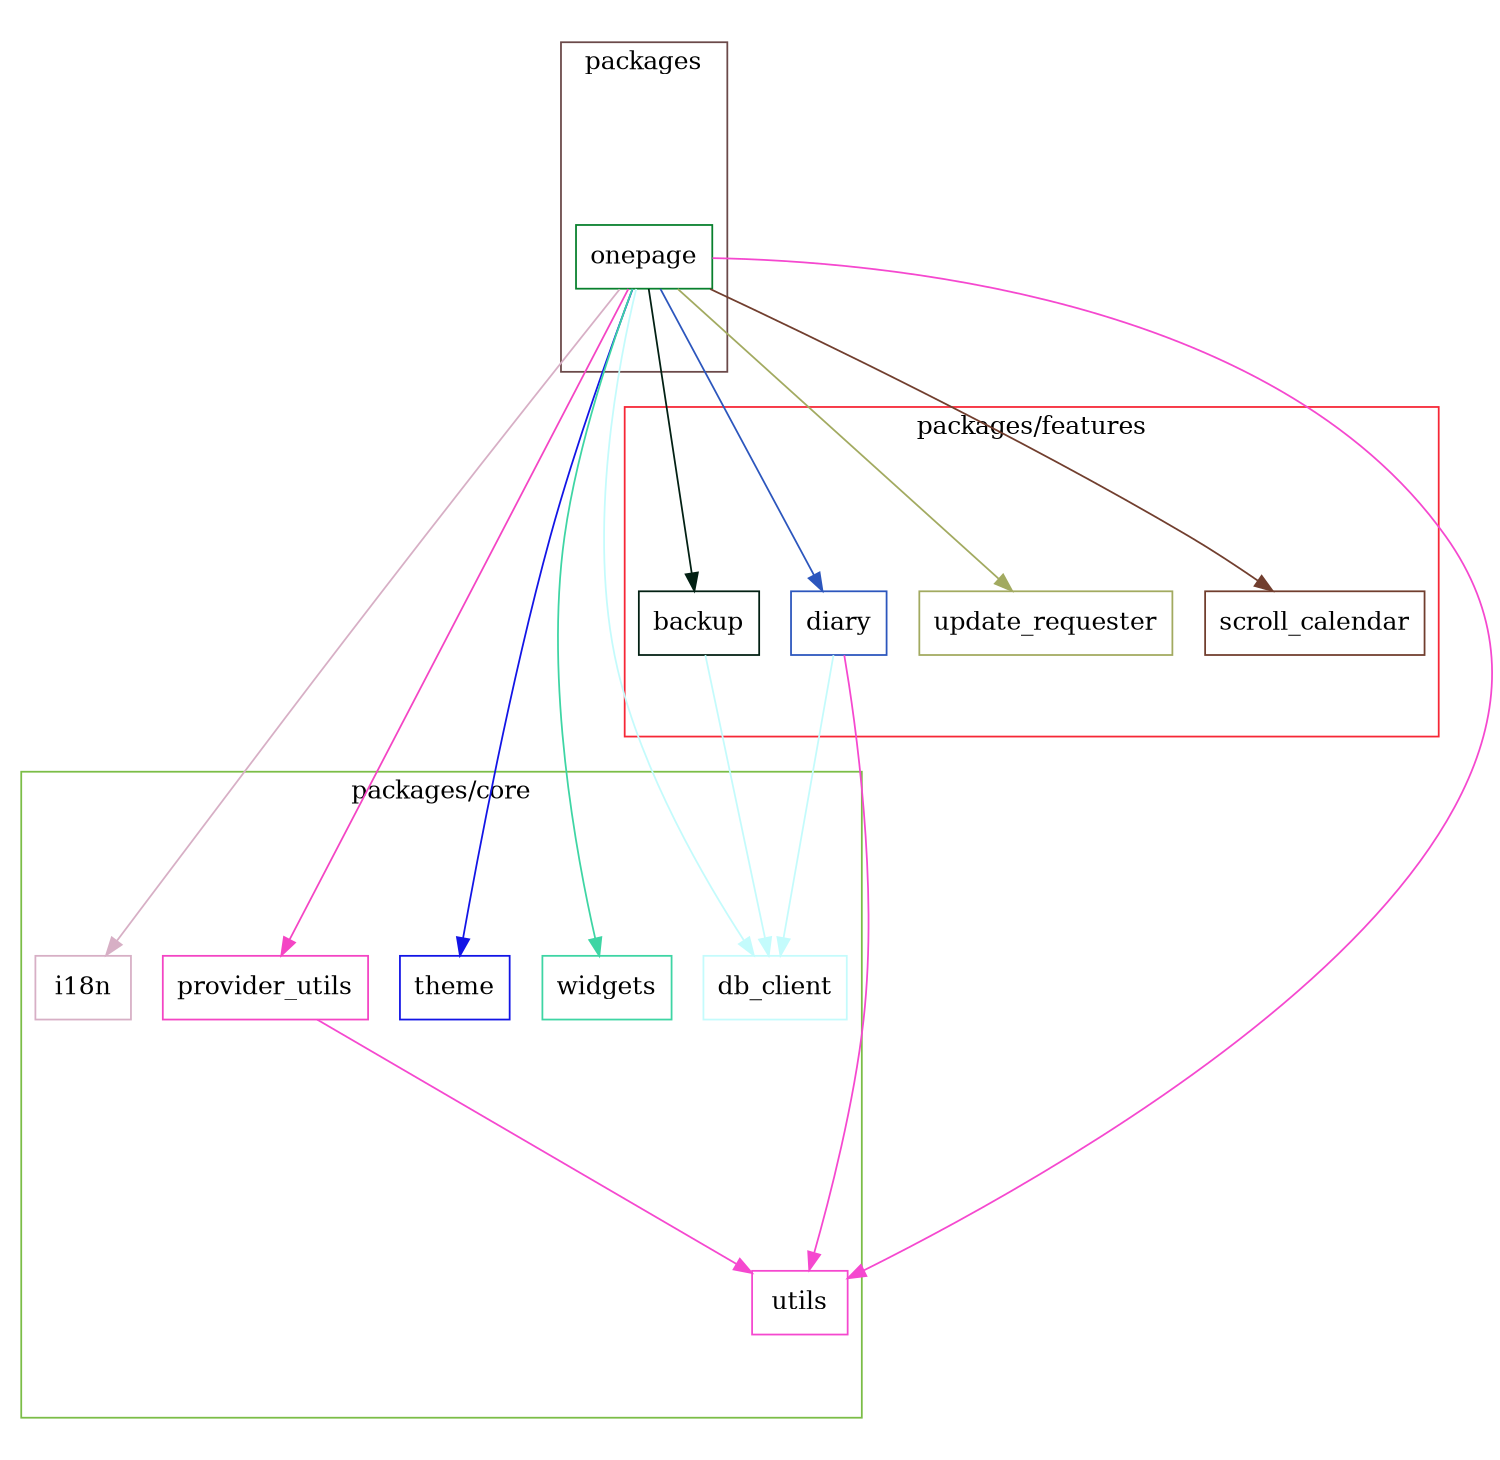digraph packages {
  size="10"; ratio=fill;
  backup [shape="box"; color="#022013"];
  db_client [shape="box"; color="#c4fbfc"];
  diary [shape="box"; color="#2c56bd"];
  i18n [shape="box"; color="#d7afc5"];
  onepage [shape="box"; color="#08802d"];
  provider_utils [shape="box"; color="#f445c4"];
  scroll_calendar [shape="box"; color="#713e2e"];
  theme [shape="box"; color="#1214e6"];
  update_requester [shape="box"; color="#a2aa60"];
  utils [shape="box"; color="#f548cf"];
  widgets [shape="box"; color="#3ed5a4"];
  backup -> db_client [style="filled"; color="#c4fbfc"];
  diary -> db_client [style="filled"; color="#c4fbfc"];
  diary -> utils [style="filled"; color="#f548cf"];
  onepage -> backup [style="filled"; color="#022013"];
  onepage -> db_client [style="filled"; color="#c4fbfc"];
  onepage -> diary [style="filled"; color="#2c56bd"];
  onepage -> i18n [style="filled"; color="#d7afc5"];
  onepage -> provider_utils [style="filled"; color="#f445c4"];
  onepage -> scroll_calendar [style="filled"; color="#713e2e"];
  onepage -> theme [style="filled"; color="#1214e6"];
  onepage -> update_requester [style="filled"; color="#a2aa60"];
  onepage -> utils [style="filled"; color="#f548cf"];
  onepage -> widgets [style="filled"; color="#3ed5a4"];
  provider_utils -> utils [style="filled"; color="#f548cf"];
  subgraph "cluster packages/features" {
    label="packages/features";
    color="#f62736";
    backup;
    diary;
    scroll_calendar;
    update_requester;
  }
  subgraph "cluster packages/core" {
    label="packages/core";
    color="#7bbd47";
    db_client;
    i18n;
    provider_utils;
    theme;
    utils;
    widgets;
  }
  subgraph "cluster packages" {
    label="packages";
    color="#6b4949";
    onepage;
  }
}
